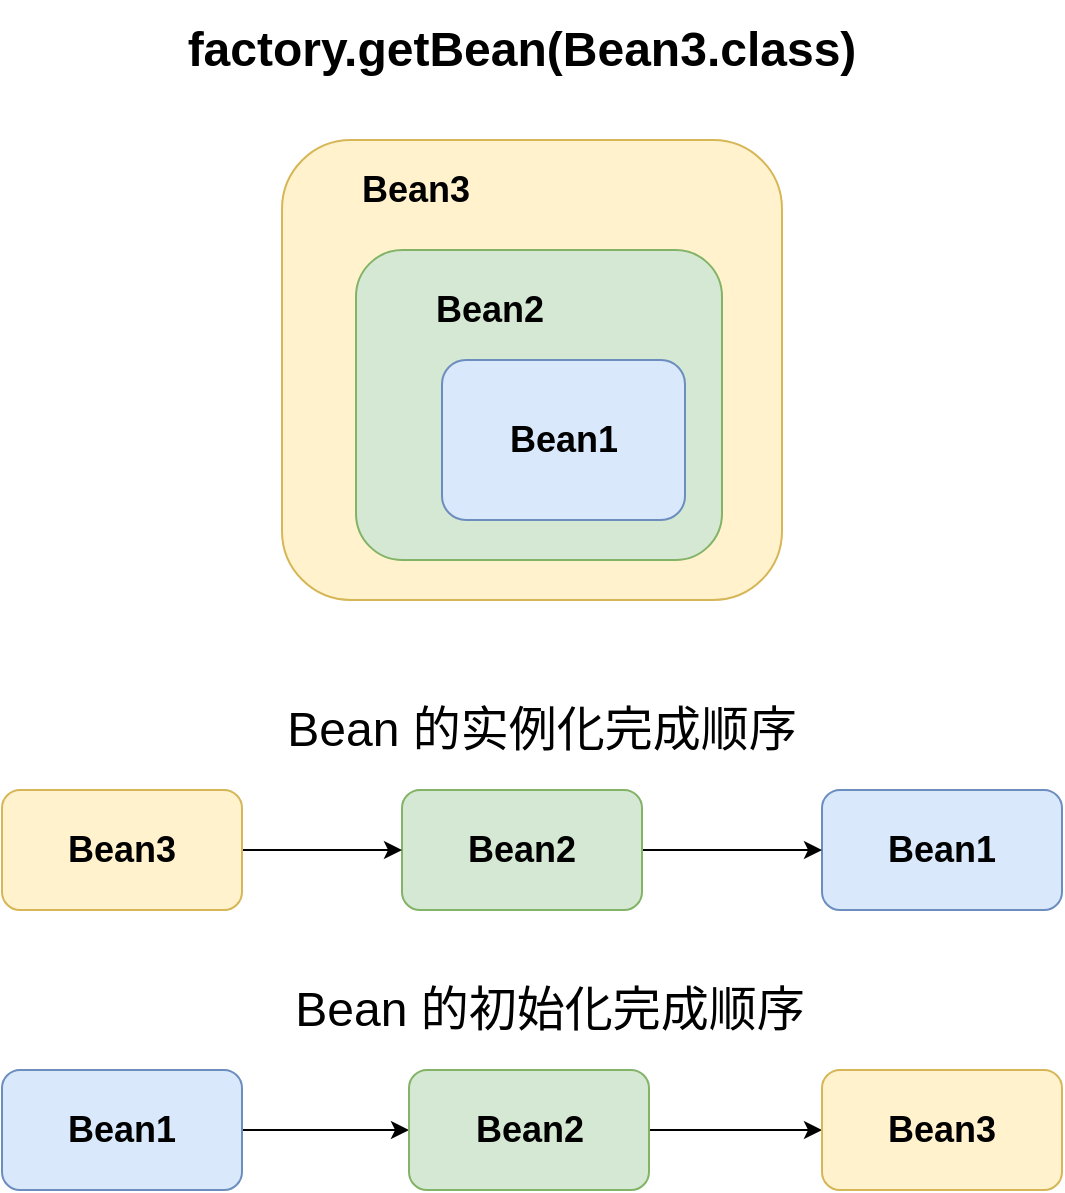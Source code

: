<mxfile version="20.8.16" type="github">
  <diagram name="第 1 页" id="7Lkr_Ow56bsafLcugQKO">
    <mxGraphModel dx="1434" dy="764" grid="1" gridSize="10" guides="1" tooltips="1" connect="1" arrows="1" fold="1" page="1" pageScale="1" pageWidth="827" pageHeight="1169" math="0" shadow="0">
      <root>
        <mxCell id="0" />
        <mxCell id="1" parent="0" />
        <mxCell id="Xo9_a6VRl7HIQzImsxzE-1" value="" style="rounded=1;whiteSpace=wrap;html=1;fillColor=#fff2cc;strokeColor=#d6b656;" vertex="1" parent="1">
          <mxGeometry x="280" y="270" width="250" height="230" as="geometry" />
        </mxCell>
        <mxCell id="Xo9_a6VRl7HIQzImsxzE-2" value="" style="rounded=1;whiteSpace=wrap;html=1;fillColor=#d5e8d4;strokeColor=#82b366;" vertex="1" parent="1">
          <mxGeometry x="317" y="325" width="183" height="155" as="geometry" />
        </mxCell>
        <mxCell id="Xo9_a6VRl7HIQzImsxzE-3" value="" style="rounded=1;whiteSpace=wrap;html=1;fillColor=#dae8fc;strokeColor=#6c8ebf;" vertex="1" parent="1">
          <mxGeometry x="360" y="380" width="121.5" height="80" as="geometry" />
        </mxCell>
        <mxCell id="Xo9_a6VRl7HIQzImsxzE-4" value="&lt;font style=&quot;font-size: 18px;&quot;&gt;&lt;b&gt;Bean3&lt;/b&gt;&lt;/font&gt;" style="text;html=1;strokeColor=none;fillColor=none;align=center;verticalAlign=middle;whiteSpace=wrap;rounded=0;" vertex="1" parent="1">
          <mxGeometry x="317" y="280" width="60" height="30" as="geometry" />
        </mxCell>
        <mxCell id="Xo9_a6VRl7HIQzImsxzE-5" value="&lt;font style=&quot;font-size: 18px;&quot;&gt;&lt;b&gt;Bean2&lt;/b&gt;&lt;/font&gt;" style="text;html=1;strokeColor=none;fillColor=none;align=center;verticalAlign=middle;whiteSpace=wrap;rounded=0;" vertex="1" parent="1">
          <mxGeometry x="354" y="340" width="60" height="30" as="geometry" />
        </mxCell>
        <mxCell id="Xo9_a6VRl7HIQzImsxzE-6" value="&lt;font style=&quot;font-size: 18px;&quot;&gt;&lt;b&gt;Bean1&lt;/b&gt;&lt;/font&gt;" style="text;html=1;strokeColor=none;fillColor=none;align=center;verticalAlign=middle;whiteSpace=wrap;rounded=0;" vertex="1" parent="1">
          <mxGeometry x="390.75" y="405" width="60" height="30" as="geometry" />
        </mxCell>
        <mxCell id="Xo9_a6VRl7HIQzImsxzE-7" value="&lt;b&gt;&lt;font style=&quot;font-size: 24px;&quot;&gt;factory.getBean(Bean3.class)&lt;/font&gt;&lt;/b&gt;" style="text;html=1;strokeColor=none;fillColor=none;align=center;verticalAlign=middle;whiteSpace=wrap;rounded=0;fontSize=18;" vertex="1" parent="1">
          <mxGeometry x="220" y="200" width="360" height="50" as="geometry" />
        </mxCell>
        <mxCell id="Xo9_a6VRl7HIQzImsxzE-9" value="" style="rounded=1;whiteSpace=wrap;html=1;fontSize=24;fillColor=#dae8fc;strokeColor=#6c8ebf;" vertex="1" parent="1">
          <mxGeometry x="550" y="595" width="120" height="60" as="geometry" />
        </mxCell>
        <mxCell id="Xo9_a6VRl7HIQzImsxzE-24" style="edgeStyle=orthogonalEdgeStyle;rounded=0;orthogonalLoop=1;jettySize=auto;html=1;entryX=0;entryY=0.5;entryDx=0;entryDy=0;fontSize=24;" edge="1" parent="1" source="Xo9_a6VRl7HIQzImsxzE-10" target="Xo9_a6VRl7HIQzImsxzE-9">
          <mxGeometry relative="1" as="geometry" />
        </mxCell>
        <mxCell id="Xo9_a6VRl7HIQzImsxzE-10" value="" style="rounded=1;whiteSpace=wrap;html=1;fontSize=24;fillColor=#d5e8d4;strokeColor=#82b366;" vertex="1" parent="1">
          <mxGeometry x="340" y="595" width="120" height="60" as="geometry" />
        </mxCell>
        <mxCell id="Xo9_a6VRl7HIQzImsxzE-23" style="edgeStyle=orthogonalEdgeStyle;rounded=0;orthogonalLoop=1;jettySize=auto;html=1;entryX=0;entryY=0.5;entryDx=0;entryDy=0;fontSize=24;" edge="1" parent="1" source="Xo9_a6VRl7HIQzImsxzE-11" target="Xo9_a6VRl7HIQzImsxzE-10">
          <mxGeometry relative="1" as="geometry" />
        </mxCell>
        <mxCell id="Xo9_a6VRl7HIQzImsxzE-11" value="" style="rounded=1;whiteSpace=wrap;html=1;fontSize=24;fillColor=#fff2cc;strokeColor=#d6b656;" vertex="1" parent="1">
          <mxGeometry x="140" y="595" width="120" height="60" as="geometry" />
        </mxCell>
        <mxCell id="Xo9_a6VRl7HIQzImsxzE-12" value="&lt;font style=&quot;font-size: 18px;&quot;&gt;&lt;b&gt;Bean1&lt;/b&gt;&lt;/font&gt;" style="text;html=1;strokeColor=none;fillColor=none;align=center;verticalAlign=middle;whiteSpace=wrap;rounded=0;" vertex="1" parent="1">
          <mxGeometry x="580" y="610" width="60" height="30" as="geometry" />
        </mxCell>
        <mxCell id="Xo9_a6VRl7HIQzImsxzE-13" value="&lt;font style=&quot;font-size: 18px;&quot;&gt;&lt;b&gt;Bean2&lt;/b&gt;&lt;/font&gt;" style="text;html=1;strokeColor=none;fillColor=none;align=center;verticalAlign=middle;whiteSpace=wrap;rounded=0;" vertex="1" parent="1">
          <mxGeometry x="370" y="610" width="60" height="30" as="geometry" />
        </mxCell>
        <mxCell id="Xo9_a6VRl7HIQzImsxzE-14" value="&lt;font style=&quot;font-size: 18px;&quot;&gt;&lt;b&gt;Bean3&lt;/b&gt;&lt;/font&gt;" style="text;html=1;strokeColor=none;fillColor=none;align=center;verticalAlign=middle;whiteSpace=wrap;rounded=0;" vertex="1" parent="1">
          <mxGeometry x="170" y="610" width="60" height="30" as="geometry" />
        </mxCell>
        <mxCell id="Xo9_a6VRl7HIQzImsxzE-15" value="Bean 的实例化完成顺序" style="text;html=1;strokeColor=none;fillColor=none;align=center;verticalAlign=middle;whiteSpace=wrap;rounded=0;fontSize=24;" vertex="1" parent="1">
          <mxGeometry x="280" y="550" width="260" height="30" as="geometry" />
        </mxCell>
        <mxCell id="Xo9_a6VRl7HIQzImsxzE-25" style="edgeStyle=orthogonalEdgeStyle;rounded=0;orthogonalLoop=1;jettySize=auto;html=1;entryX=0;entryY=0.5;entryDx=0;entryDy=0;fontSize=24;" edge="1" parent="1" source="Xo9_a6VRl7HIQzImsxzE-16" target="Xo9_a6VRl7HIQzImsxzE-17">
          <mxGeometry relative="1" as="geometry" />
        </mxCell>
        <mxCell id="Xo9_a6VRl7HIQzImsxzE-16" value="" style="rounded=1;whiteSpace=wrap;html=1;fontSize=24;fillColor=#dae8fc;strokeColor=#6c8ebf;" vertex="1" parent="1">
          <mxGeometry x="140" y="735" width="120" height="60" as="geometry" />
        </mxCell>
        <mxCell id="Xo9_a6VRl7HIQzImsxzE-26" style="edgeStyle=orthogonalEdgeStyle;rounded=0;orthogonalLoop=1;jettySize=auto;html=1;entryX=0;entryY=0.5;entryDx=0;entryDy=0;fontSize=24;" edge="1" parent="1" source="Xo9_a6VRl7HIQzImsxzE-17" target="Xo9_a6VRl7HIQzImsxzE-18">
          <mxGeometry relative="1" as="geometry" />
        </mxCell>
        <mxCell id="Xo9_a6VRl7HIQzImsxzE-17" value="" style="rounded=1;whiteSpace=wrap;html=1;fontSize=24;fillColor=#d5e8d4;strokeColor=#82b366;" vertex="1" parent="1">
          <mxGeometry x="343.5" y="735" width="120" height="60" as="geometry" />
        </mxCell>
        <mxCell id="Xo9_a6VRl7HIQzImsxzE-18" value="" style="rounded=1;whiteSpace=wrap;html=1;fontSize=24;fillColor=#fff2cc;strokeColor=#d6b656;" vertex="1" parent="1">
          <mxGeometry x="550" y="735" width="120" height="60" as="geometry" />
        </mxCell>
        <mxCell id="Xo9_a6VRl7HIQzImsxzE-19" value="&lt;font style=&quot;font-size: 18px;&quot;&gt;&lt;b&gt;Bean1&lt;/b&gt;&lt;/font&gt;" style="text;html=1;strokeColor=none;fillColor=none;align=center;verticalAlign=middle;whiteSpace=wrap;rounded=0;" vertex="1" parent="1">
          <mxGeometry x="170" y="750" width="60" height="30" as="geometry" />
        </mxCell>
        <mxCell id="Xo9_a6VRl7HIQzImsxzE-20" value="&lt;font style=&quot;font-size: 18px;&quot;&gt;&lt;b&gt;Bean2&lt;/b&gt;&lt;/font&gt;" style="text;html=1;strokeColor=none;fillColor=none;align=center;verticalAlign=middle;whiteSpace=wrap;rounded=0;" vertex="1" parent="1">
          <mxGeometry x="373.5" y="750" width="60" height="30" as="geometry" />
        </mxCell>
        <mxCell id="Xo9_a6VRl7HIQzImsxzE-21" value="&lt;font style=&quot;font-size: 18px;&quot;&gt;&lt;b&gt;Bean3&lt;/b&gt;&lt;/font&gt;" style="text;html=1;strokeColor=none;fillColor=none;align=center;verticalAlign=middle;whiteSpace=wrap;rounded=0;" vertex="1" parent="1">
          <mxGeometry x="580" y="750" width="60" height="30" as="geometry" />
        </mxCell>
        <mxCell id="Xo9_a6VRl7HIQzImsxzE-22" value="Bean 的初始化完成顺序" style="text;html=1;strokeColor=none;fillColor=none;align=center;verticalAlign=middle;whiteSpace=wrap;rounded=0;fontSize=24;" vertex="1" parent="1">
          <mxGeometry x="283.5" y="690" width="260" height="30" as="geometry" />
        </mxCell>
      </root>
    </mxGraphModel>
  </diagram>
</mxfile>
